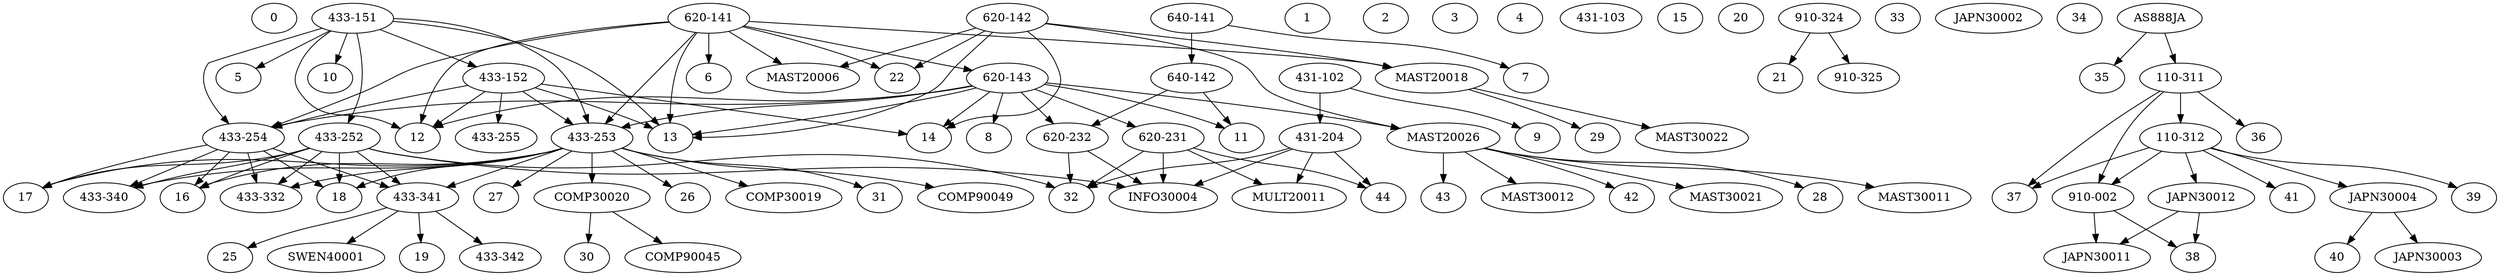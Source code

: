 digraph {
  0"431-102" -> { 9"431-204" }
  1"433-151" -> { 13"433-253"  12"433-254"  10"433-252"  5"433-152" }
  2"620-141" -> { 13MAST20018  22MAST20006  13"433-253"  12"433-254"  6"620-143" }
  3"640-141" -> { 7"640-142" }
  4"431-103"
  5"433-152" -> { 14"433-255"  13"433-253"  12"433-254" }
  6"620-143" -> { 14MAST20026  13"433-253"  12"433-254"  11"620-232"  8"620-231" }
  7"640-142" -> { 11"620-232" }
  8"620-231" -> { 32INFO30004  44MULT20011 }
  9"431-204" -> { 32INFO30004  44MULT20011 }
  10"433-252" -> { 32INFO30004  18"433-341"  17"433-340"  16"433-332" }
  11"620-232" -> { 32INFO30004 }
  12"433-254" -> { 18"433-341"  17"433-340"  16"433-332" }
  13"433-253" -> { 31COMP90049  27COMP30020  26COMP30019  18"433-341"  17"433-340"  16"433-332" }
  14"433-255"
  15"620-142" -> { 14MAST20026  13MAST20018  22MAST20006 }
  16"433-332"
  17"433-340"
  18"433-341" -> { 25SWEN40001  19"433-342" }
  19"433-342"
  20"910-324" -> { 21"910-325" }
  21"910-325"
  22MAST20006
  13MAST20018 -> { 29MAST30022 }
  14MAST20026 -> { 43MAST30012  42MAST30021  28MAST30011 }
  25SWEN40001
  26COMP30019
  27COMP30020 -> { 30COMP90045 }
  28MAST30011
  29MAST30022
  30COMP90045
  31COMP90049
  32INFO30004
  33JAPN30002
  34"AS888JA" -> { 35"110-311" }
  35"110-311" -> { 37"910-002"  36"110-312" }
  36"110-312" -> { 37"910-002"  41JAPN30004  39JAPN30012 }
  37"910-002" -> { 38JAPN30011 }
  38JAPN30011
  39JAPN30012 -> { 38JAPN30011 }
  40JAPN30003
  41JAPN30004 -> { 40JAPN30003 }
  42MAST30021
  43MAST30012
  44MULT20011
}
